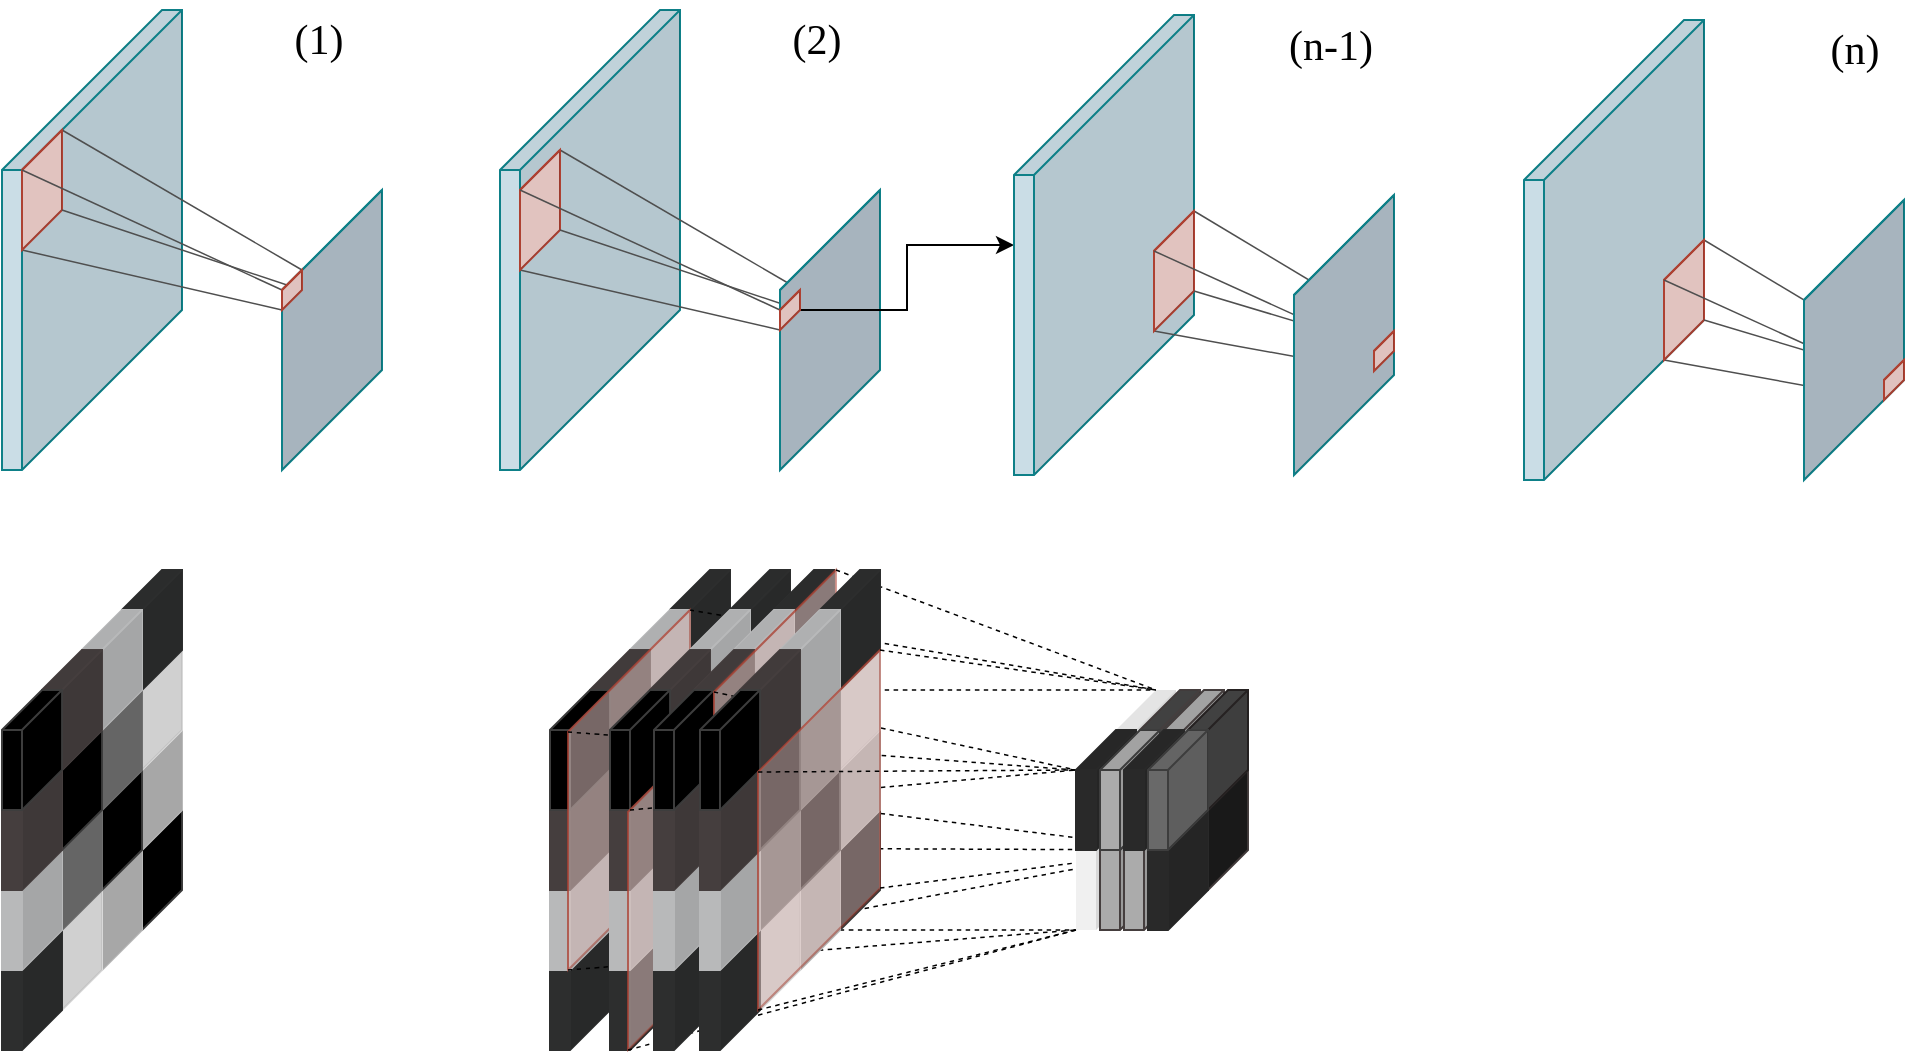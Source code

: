 <mxfile version="20.1.1" type="google"><diagram id="TeIe-ZOUuztSId3Aoops" name="Page-1"><mxGraphModel grid="1" page="1" gridSize="10" guides="1" tooltips="1" connect="1" arrows="1" fold="1" pageScale="1" pageWidth="827" pageHeight="1169" math="0" shadow="0"><root><mxCell id="0"/><mxCell id="1" parent="0"/><mxCell id="F-tYCMZzvVhsy3d8I-SL-1" value="z" style="shape=cube;whiteSpace=wrap;html=1;boundedLbl=1;backgroundOutline=1;darkOpacity=0.05;darkOpacity2=0.1;size=20;direction=east;flipH=1;fillColor=#000000;strokeColor=#3D3D3D;" vertex="1" parent="1"><mxGeometry x="130" y="490" width="30" height="60" as="geometry"/></mxCell><mxCell id="F-tYCMZzvVhsy3d8I-SL-2" value="z" style="shape=cube;whiteSpace=wrap;html=1;boundedLbl=1;backgroundOutline=1;darkOpacity=0.05;darkOpacity2=0.1;size=20;direction=east;flipH=1;fillColor=#BABABA;strokeColor=#BABABA;" vertex="1" parent="1"><mxGeometry x="130" y="450" width="30" height="60" as="geometry"/></mxCell><mxCell id="F-tYCMZzvVhsy3d8I-SL-3" value="" style="shape=cube;whiteSpace=wrap;html=1;boundedLbl=1;backgroundOutline=1;darkOpacity=0.05;darkOpacity2=0.1;size=20;direction=east;flipH=1;fillColor=#E8E8E8;strokeColor=#D9D9D9;" vertex="1" parent="1"><mxGeometry x="130" y="410" width="30" height="60" as="geometry"/></mxCell><mxCell id="F-tYCMZzvVhsy3d8I-SL-4" value="" style="shape=cube;whiteSpace=wrap;html=1;boundedLbl=1;backgroundOutline=1;darkOpacity=0.05;darkOpacity2=0.1;size=20;direction=east;flipH=1;fillColor=#2D2E2E;strokeColor=#2D2E2E;" vertex="1" parent="1"><mxGeometry x="130" y="370" width="30" height="60" as="geometry"/></mxCell><mxCell id="F-tYCMZzvVhsy3d8I-SL-5" value="z" style="shape=cube;whiteSpace=wrap;html=1;boundedLbl=1;backgroundOutline=1;darkOpacity=0.05;darkOpacity2=0.1;size=20;direction=east;flipH=1;fillColor=#BABABA;strokeColor=#BABABA;" vertex="1" parent="1"><mxGeometry x="110" y="510" width="30" height="60" as="geometry"/></mxCell><mxCell id="F-tYCMZzvVhsy3d8I-SL-6" value="z" style="shape=cube;whiteSpace=wrap;html=1;boundedLbl=1;backgroundOutline=1;darkOpacity=0.05;darkOpacity2=0.1;size=20;direction=east;flipH=1;fillColor=#E8E8E8;strokeColor=#D9D9D9;" vertex="1" parent="1"><mxGeometry x="90" y="530" width="30" height="60" as="geometry"/></mxCell><mxCell id="F-tYCMZzvVhsy3d8I-SL-7" value="" style="shape=cube;whiteSpace=wrap;html=1;boundedLbl=1;backgroundOutline=1;darkOpacity=0.05;darkOpacity2=0.1;size=20;direction=east;flipH=1;fillColor=#2D2E2E;strokeColor=#2D2E2E;" vertex="1" parent="1"><mxGeometry x="70" y="550" width="30" height="60" as="geometry"/></mxCell><mxCell id="F-tYCMZzvVhsy3d8I-SL-8" value="" style="shape=cube;whiteSpace=wrap;html=1;boundedLbl=1;backgroundOutline=1;darkOpacity=0.05;darkOpacity2=0.1;size=80;direction=east;flipH=1;fillColor=#CADDE6;strokeColor=#0E8088;" vertex="1" parent="1"><mxGeometry x="70" y="90" width="90" height="230" as="geometry"/></mxCell><mxCell id="F-tYCMZzvVhsy3d8I-SL-9" value="" style="endArrow=none;html=1;rounded=0;exitX=1;exitY=1;exitDx=0;exitDy=0;exitPerimeter=0;entryX=1;entryY=1;entryDx=0;entryDy=0;entryPerimeter=0;strokeColor=#4F4F4F;fillColor=#fad9d5;strokeWidth=0.75;" edge="1" parent="1" source="F-tYCMZzvVhsy3d8I-SL-11" target="F-tYCMZzvVhsy3d8I-SL-15"><mxGeometry width="50" height="50" relative="1" as="geometry"><mxPoint x="139" y="255" as="sourcePoint"/><mxPoint x="220" y="225" as="targetPoint"/></mxGeometry></mxCell><mxCell id="F-tYCMZzvVhsy3d8I-SL-10" value="" style="endArrow=none;html=1;rounded=0;exitX=0;exitY=0;exitDx=0;exitDy=0;exitPerimeter=0;strokeColor=#4F4F4F;fillColor=#fad9d5;entryX=0;entryY=0;entryDx=0;entryDy=0;entryPerimeter=0;strokeWidth=0.75;" edge="1" parent="1" source="F-tYCMZzvVhsy3d8I-SL-11" target="F-tYCMZzvVhsy3d8I-SL-15"><mxGeometry width="50" height="50" relative="1" as="geometry"><mxPoint x="159" y="185" as="sourcePoint"/><mxPoint x="420" y="320" as="targetPoint"/></mxGeometry></mxCell><mxCell id="F-tYCMZzvVhsy3d8I-SL-11" value="" style="shape=cube;whiteSpace=wrap;html=1;boundedLbl=1;backgroundOutline=1;darkOpacity=0.05;darkOpacity2=0.1;size=30;direction=east;flipH=1;fillColor=#fad9d5;strokeColor=#ae4132;" vertex="1" parent="1"><mxGeometry x="80" y="150" width="20" height="60" as="geometry"/></mxCell><mxCell id="F-tYCMZzvVhsy3d8I-SL-12" value="" style="endArrow=none;html=1;rounded=0;exitX=0;exitY=0;exitDx=20;exitDy=20;exitPerimeter=0;entryX=0;entryY=0;entryDx=10;entryDy=10;entryPerimeter=0;strokeColor=#4F4F4F;fillColor=#fad9d5;strokeWidth=0.75;" edge="1" parent="1" source="F-tYCMZzvVhsy3d8I-SL-11" target="F-tYCMZzvVhsy3d8I-SL-15"><mxGeometry width="50" height="50" relative="1" as="geometry"><mxPoint x="138.99" y="205.02" as="sourcePoint"/><mxPoint x="420" y="320" as="targetPoint"/></mxGeometry></mxCell><mxCell id="F-tYCMZzvVhsy3d8I-SL-13" value="" style="shape=cube;whiteSpace=wrap;html=1;boundedLbl=1;backgroundOutline=1;darkOpacity=0.05;darkOpacity2=0.1;size=90;direction=east;flipH=1;fillColor=#BAC8D3;strokeColor=#0E8088;" vertex="1" parent="1"><mxGeometry x="210" y="180" width="50" height="140" as="geometry"/></mxCell><mxCell id="F-tYCMZzvVhsy3d8I-SL-14" value="" style="endArrow=none;html=1;rounded=0;exitX=0;exitY=0;exitDx=0;exitDy=40;exitPerimeter=0;entryX=0;entryY=0;entryDx=0;entryDy=10;entryPerimeter=0;strokeColor=#4F4F4F;fillColor=#fad9d5;strokeWidth=0.75;" edge="1" parent="1" source="F-tYCMZzvVhsy3d8I-SL-11" target="F-tYCMZzvVhsy3d8I-SL-15"><mxGeometry width="50" height="50" relative="1" as="geometry"><mxPoint x="159" y="235" as="sourcePoint"/><mxPoint x="330" y="240" as="targetPoint"/></mxGeometry></mxCell><mxCell id="F-tYCMZzvVhsy3d8I-SL-15" value="" style="shape=cube;whiteSpace=wrap;html=1;boundedLbl=1;backgroundOutline=1;darkOpacity=0.05;darkOpacity2=0.1;size=30;direction=east;flipH=1;fillColor=#fad9d5;strokeColor=#ae4132;" vertex="1" parent="1"><mxGeometry x="210" y="220" width="10" height="20" as="geometry"/></mxCell><mxCell id="F-tYCMZzvVhsy3d8I-SL-16" value="" style="shape=cube;whiteSpace=wrap;html=1;boundedLbl=1;backgroundOutline=1;darkOpacity=0.05;darkOpacity2=0.1;size=80;direction=east;flipH=1;fillColor=#CADDE6;strokeColor=#0E8088;" vertex="1" parent="1"><mxGeometry x="319" y="90" width="90" height="230" as="geometry"/></mxCell><mxCell id="F-tYCMZzvVhsy3d8I-SL-17" value="" style="endArrow=none;html=1;rounded=0;exitX=1;exitY=1;exitDx=0;exitDy=0;exitPerimeter=0;entryX=1;entryY=1;entryDx=0;entryDy=0;entryPerimeter=0;strokeColor=#4F4F4F;fillColor=#fad9d5;strokeWidth=0.75;" edge="1" parent="1" source="F-tYCMZzvVhsy3d8I-SL-19" target="F-tYCMZzvVhsy3d8I-SL-24"><mxGeometry width="50" height="50" relative="1" as="geometry"><mxPoint x="388" y="255" as="sourcePoint"/><mxPoint x="469" y="225" as="targetPoint"/></mxGeometry></mxCell><mxCell id="F-tYCMZzvVhsy3d8I-SL-18" value="" style="endArrow=none;html=1;rounded=0;exitX=0;exitY=0;exitDx=0;exitDy=0;exitPerimeter=0;strokeColor=#4F4F4F;fillColor=#fad9d5;entryX=0;entryY=0;entryDx=0;entryDy=0;entryPerimeter=0;strokeWidth=0.75;" edge="1" parent="1" source="F-tYCMZzvVhsy3d8I-SL-19" target="F-tYCMZzvVhsy3d8I-SL-24"><mxGeometry width="50" height="50" relative="1" as="geometry"><mxPoint x="408" y="185" as="sourcePoint"/><mxPoint x="669" y="320" as="targetPoint"/></mxGeometry></mxCell><mxCell id="F-tYCMZzvVhsy3d8I-SL-19" value="" style="shape=cube;whiteSpace=wrap;html=1;boundedLbl=1;backgroundOutline=1;darkOpacity=0.05;darkOpacity2=0.1;size=30;direction=east;flipH=1;fillColor=#fad9d5;strokeColor=#ae4132;" vertex="1" parent="1"><mxGeometry x="329" y="160" width="20" height="60" as="geometry"/></mxCell><mxCell id="F-tYCMZzvVhsy3d8I-SL-20" value="" style="endArrow=none;html=1;rounded=0;exitX=0;exitY=0;exitDx=20;exitDy=20;exitPerimeter=0;entryX=0;entryY=0;entryDx=10;entryDy=10;entryPerimeter=0;strokeColor=#4F4F4F;fillColor=#fad9d5;strokeWidth=0.75;" edge="1" parent="1" source="F-tYCMZzvVhsy3d8I-SL-19" target="F-tYCMZzvVhsy3d8I-SL-24"><mxGeometry width="50" height="50" relative="1" as="geometry"><mxPoint x="387.99" y="205.02" as="sourcePoint"/><mxPoint x="669" y="320" as="targetPoint"/></mxGeometry></mxCell><mxCell id="F-tYCMZzvVhsy3d8I-SL-21" value="" style="endArrow=none;html=1;rounded=0;exitX=0;exitY=0;exitDx=0;exitDy=40;exitPerimeter=0;entryX=0;entryY=0;entryDx=0;entryDy=10;entryPerimeter=0;strokeColor=#4F4F4F;fillColor=#fad9d5;strokeWidth=0.75;" edge="1" parent="1" source="F-tYCMZzvVhsy3d8I-SL-19" target="F-tYCMZzvVhsy3d8I-SL-24"><mxGeometry width="50" height="50" relative="1" as="geometry"><mxPoint x="408" y="235" as="sourcePoint"/><mxPoint x="579" y="240" as="targetPoint"/></mxGeometry></mxCell><mxCell id="F-tYCMZzvVhsy3d8I-SL-22" value="" style="shape=cube;whiteSpace=wrap;html=1;boundedLbl=1;backgroundOutline=1;darkOpacity=0.05;darkOpacity2=0.1;size=90;direction=east;flipH=1;fillColor=#BAC8D3;strokeColor=#0E8088;" vertex="1" parent="1"><mxGeometry x="459" y="180" width="50" height="140" as="geometry"/></mxCell><mxCell id="F-tYCMZzvVhsy3d8I-SL-23" value="" style="edgeStyle=orthogonalEdgeStyle;rounded=0;orthogonalLoop=1;jettySize=auto;html=1;" edge="1" parent="1" source="F-tYCMZzvVhsy3d8I-SL-24" target="F-tYCMZzvVhsy3d8I-SL-25"><mxGeometry relative="1" as="geometry"/></mxCell><mxCell id="F-tYCMZzvVhsy3d8I-SL-24" value="" style="shape=cube;whiteSpace=wrap;html=1;boundedLbl=1;backgroundOutline=1;darkOpacity=0.05;darkOpacity2=0.1;size=30;direction=east;flipH=1;fillColor=#fad9d5;strokeColor=#ae4132;" vertex="1" parent="1"><mxGeometry x="459" y="230" width="10" height="20" as="geometry"/></mxCell><mxCell id="F-tYCMZzvVhsy3d8I-SL-25" value="" style="shape=cube;whiteSpace=wrap;html=1;boundedLbl=1;backgroundOutline=1;darkOpacity=0.05;darkOpacity2=0.1;size=80;direction=east;flipH=1;fillColor=#CADDE6;strokeColor=#0E8088;" vertex="1" parent="1"><mxGeometry x="576" y="92.5" width="90" height="230" as="geometry"/></mxCell><mxCell id="F-tYCMZzvVhsy3d8I-SL-26" value="" style="endArrow=none;html=1;rounded=0;exitX=1;exitY=1;exitDx=0;exitDy=0;exitPerimeter=0;entryX=1;entryY=1;entryDx=0;entryDy=0;entryPerimeter=0;strokeColor=#4F4F4F;fillColor=#fad9d5;strokeWidth=0.75;" edge="1" parent="1" source="F-tYCMZzvVhsy3d8I-SL-28" target="F-tYCMZzvVhsy3d8I-SL-32"><mxGeometry width="50" height="50" relative="1" as="geometry"><mxPoint x="645" y="257.5" as="sourcePoint"/><mxPoint x="726" y="227.5" as="targetPoint"/></mxGeometry></mxCell><mxCell id="F-tYCMZzvVhsy3d8I-SL-27" value="" style="endArrow=none;html=1;rounded=0;exitX=0;exitY=0;exitDx=0;exitDy=0;exitPerimeter=0;strokeColor=#4F4F4F;fillColor=#fad9d5;entryX=0;entryY=0;entryDx=0;entryDy=0;entryPerimeter=0;strokeWidth=0.75;" edge="1" parent="1" source="F-tYCMZzvVhsy3d8I-SL-28" target="F-tYCMZzvVhsy3d8I-SL-32"><mxGeometry width="50" height="50" relative="1" as="geometry"><mxPoint x="665" y="187.5" as="sourcePoint"/><mxPoint x="926" y="322.5" as="targetPoint"/></mxGeometry></mxCell><mxCell id="F-tYCMZzvVhsy3d8I-SL-28" value="" style="shape=cube;whiteSpace=wrap;html=1;boundedLbl=1;backgroundOutline=1;darkOpacity=0.05;darkOpacity2=0.1;size=30;direction=east;flipH=1;fillColor=#fad9d5;strokeColor=#ae4132;" vertex="1" parent="1"><mxGeometry x="646" y="190.5" width="20" height="60" as="geometry"/></mxCell><mxCell id="F-tYCMZzvVhsy3d8I-SL-29" value="" style="endArrow=none;html=1;rounded=0;exitX=0;exitY=0;exitDx=20;exitDy=20;exitPerimeter=0;entryX=0;entryY=0;entryDx=10;entryDy=10;entryPerimeter=0;strokeColor=#4F4F4F;fillColor=#fad9d5;strokeWidth=0.75;" edge="1" parent="1" source="F-tYCMZzvVhsy3d8I-SL-28" target="F-tYCMZzvVhsy3d8I-SL-32"><mxGeometry width="50" height="50" relative="1" as="geometry"><mxPoint x="644.99" y="207.52" as="sourcePoint"/><mxPoint x="926" y="322.5" as="targetPoint"/></mxGeometry></mxCell><mxCell id="F-tYCMZzvVhsy3d8I-SL-30" value="" style="endArrow=none;html=1;rounded=0;exitX=0;exitY=0;exitDx=0;exitDy=40;exitPerimeter=0;entryX=0;entryY=0;entryDx=0;entryDy=10;entryPerimeter=0;strokeColor=#4F4F4F;fillColor=#fad9d5;strokeWidth=0.75;" edge="1" parent="1" source="F-tYCMZzvVhsy3d8I-SL-28" target="F-tYCMZzvVhsy3d8I-SL-32"><mxGeometry width="50" height="50" relative="1" as="geometry"><mxPoint x="665" y="237.5" as="sourcePoint"/><mxPoint x="836" y="242.5" as="targetPoint"/></mxGeometry></mxCell><mxCell id="F-tYCMZzvVhsy3d8I-SL-31" value="" style="shape=cube;whiteSpace=wrap;html=1;boundedLbl=1;backgroundOutline=1;darkOpacity=0.05;darkOpacity2=0.1;size=90;direction=east;flipH=1;fillColor=#BAC8D3;strokeColor=#0E8088;" vertex="1" parent="1"><mxGeometry x="716" y="182.5" width="50" height="140" as="geometry"/></mxCell><mxCell id="F-tYCMZzvVhsy3d8I-SL-32" value="" style="shape=cube;whiteSpace=wrap;html=1;boundedLbl=1;backgroundOutline=1;darkOpacity=0.05;darkOpacity2=0.1;size=30;direction=east;flipH=1;fillColor=#fad9d5;strokeColor=#ae4132;" vertex="1" parent="1"><mxGeometry x="756" y="250.5" width="10" height="20" as="geometry"/></mxCell><mxCell id="F-tYCMZzvVhsy3d8I-SL-33" value="" style="shape=cube;whiteSpace=wrap;html=1;boundedLbl=1;backgroundOutline=1;darkOpacity=0.05;darkOpacity2=0.1;size=80;direction=east;flipH=1;fillColor=#CADDE6;strokeColor=#0E8088;" vertex="1" parent="1"><mxGeometry x="831" y="95" width="90" height="230" as="geometry"/></mxCell><mxCell id="F-tYCMZzvVhsy3d8I-SL-34" value="" style="endArrow=none;html=1;rounded=0;exitX=1;exitY=1;exitDx=0;exitDy=0;exitPerimeter=0;entryX=1;entryY=1;entryDx=0;entryDy=0;entryPerimeter=0;strokeColor=#4F4F4F;fillColor=#fad9d5;strokeWidth=0.75;" edge="1" parent="1" source="F-tYCMZzvVhsy3d8I-SL-36" target="F-tYCMZzvVhsy3d8I-SL-40"><mxGeometry width="50" height="50" relative="1" as="geometry"><mxPoint x="900" y="260" as="sourcePoint"/><mxPoint x="981" y="230" as="targetPoint"/></mxGeometry></mxCell><mxCell id="F-tYCMZzvVhsy3d8I-SL-35" value="" style="endArrow=none;html=1;rounded=0;exitX=0;exitY=0;exitDx=0;exitDy=0;exitPerimeter=0;strokeColor=#4F4F4F;fillColor=#fad9d5;entryX=0;entryY=0;entryDx=0;entryDy=0;entryPerimeter=0;strokeWidth=0.75;" edge="1" parent="1" source="F-tYCMZzvVhsy3d8I-SL-36" target="F-tYCMZzvVhsy3d8I-SL-40"><mxGeometry width="50" height="50" relative="1" as="geometry"><mxPoint x="920" y="190" as="sourcePoint"/><mxPoint x="1181" y="325" as="targetPoint"/></mxGeometry></mxCell><mxCell id="F-tYCMZzvVhsy3d8I-SL-36" value="" style="shape=cube;whiteSpace=wrap;html=1;boundedLbl=1;backgroundOutline=1;darkOpacity=0.05;darkOpacity2=0.1;size=30;direction=east;flipH=1;fillColor=#fad9d5;strokeColor=#ae4132;" vertex="1" parent="1"><mxGeometry x="901" y="205" width="20" height="60" as="geometry"/></mxCell><mxCell id="F-tYCMZzvVhsy3d8I-SL-37" value="" style="endArrow=none;html=1;rounded=0;exitX=0;exitY=0;exitDx=20;exitDy=20;exitPerimeter=0;entryX=0;entryY=0;entryDx=10;entryDy=10;entryPerimeter=0;strokeColor=#4F4F4F;fillColor=#fad9d5;strokeWidth=0.75;" edge="1" parent="1" source="F-tYCMZzvVhsy3d8I-SL-36" target="F-tYCMZzvVhsy3d8I-SL-40"><mxGeometry width="50" height="50" relative="1" as="geometry"><mxPoint x="899.99" y="210.02" as="sourcePoint"/><mxPoint x="1181" y="325" as="targetPoint"/></mxGeometry></mxCell><mxCell id="F-tYCMZzvVhsy3d8I-SL-38" value="" style="endArrow=none;html=1;rounded=0;exitX=0;exitY=0;exitDx=0;exitDy=40;exitPerimeter=0;entryX=0;entryY=0;entryDx=0;entryDy=10;entryPerimeter=0;strokeColor=#4F4F4F;fillColor=#fad9d5;strokeWidth=0.75;" edge="1" parent="1" source="F-tYCMZzvVhsy3d8I-SL-36" target="F-tYCMZzvVhsy3d8I-SL-40"><mxGeometry width="50" height="50" relative="1" as="geometry"><mxPoint x="920" y="240" as="sourcePoint"/><mxPoint x="1091" y="245" as="targetPoint"/></mxGeometry></mxCell><mxCell id="F-tYCMZzvVhsy3d8I-SL-39" value="" style="shape=cube;whiteSpace=wrap;html=1;boundedLbl=1;backgroundOutline=1;darkOpacity=0.05;darkOpacity2=0.1;size=90;direction=east;flipH=1;fillColor=#BAC8D3;strokeColor=#0E8088;" vertex="1" parent="1"><mxGeometry x="971" y="185" width="50" height="140" as="geometry"/></mxCell><mxCell id="F-tYCMZzvVhsy3d8I-SL-40" value="" style="shape=cube;whiteSpace=wrap;html=1;boundedLbl=1;backgroundOutline=1;darkOpacity=0.05;darkOpacity2=0.1;size=30;direction=east;flipH=1;fillColor=#fad9d5;strokeColor=#ae4132;" vertex="1" parent="1"><mxGeometry x="1011" y="265" width="10" height="20" as="geometry"/></mxCell><mxCell id="F-tYCMZzvVhsy3d8I-SL-41" value="(1)" style="text;html=1;align=center;verticalAlign=middle;resizable=0;points=[];autosize=1;strokeColor=none;fillColor=none;fontFamily=Times New Roman;fontSize=21;" vertex="1" parent="1"><mxGeometry x="203" y="85" width="50" height="40" as="geometry"/></mxCell><mxCell id="F-tYCMZzvVhsy3d8I-SL-42" value="(2)" style="text;html=1;align=center;verticalAlign=middle;resizable=0;points=[];autosize=1;strokeColor=none;fillColor=none;fontFamily=Times New Roman;fontSize=21;" vertex="1" parent="1"><mxGeometry x="452" y="85" width="50" height="40" as="geometry"/></mxCell><mxCell id="F-tYCMZzvVhsy3d8I-SL-43" value="(n-1)" style="text;html=1;align=center;verticalAlign=middle;resizable=0;points=[];autosize=1;strokeColor=none;fillColor=none;fontFamily=Times New Roman;fontSize=21;" vertex="1" parent="1"><mxGeometry x="699" y="87.5" width="70" height="40" as="geometry"/></mxCell><mxCell id="F-tYCMZzvVhsy3d8I-SL-44" value="(n)" style="text;html=1;align=center;verticalAlign=middle;resizable=0;points=[];autosize=1;strokeColor=none;fillColor=none;fontFamily=Times New Roman;fontSize=21;" vertex="1" parent="1"><mxGeometry x="971" y="90" width="50" height="40" as="geometry"/></mxCell><mxCell id="F-tYCMZzvVhsy3d8I-SL-45" value="z" style="shape=cube;whiteSpace=wrap;html=1;boundedLbl=1;backgroundOutline=1;darkOpacity=0.05;darkOpacity2=0.1;size=20;direction=east;flipH=1;fillColor=#000000;strokeColor=#3D3D3D;" vertex="1" parent="1"><mxGeometry x="110" y="470" width="30" height="60" as="geometry"/></mxCell><mxCell id="F-tYCMZzvVhsy3d8I-SL-46" value="z" style="shape=cube;whiteSpace=wrap;html=1;boundedLbl=1;backgroundOutline=1;darkOpacity=0.05;darkOpacity2=0.1;size=20;direction=east;flipH=1;fillColor=#707070;strokeColor=#707070;" vertex="1" parent="1"><mxGeometry x="90" y="490" width="30" height="60" as="geometry"/></mxCell><mxCell id="F-tYCMZzvVhsy3d8I-SL-47" value="" style="shape=cube;whiteSpace=wrap;html=1;boundedLbl=1;backgroundOutline=1;darkOpacity=0.05;darkOpacity2=0.1;size=20;direction=east;flipH=1;fillColor=#B8B9BA;strokeColor=#B8B9BA;" vertex="1" parent="1"><mxGeometry x="70" y="510" width="30" height="60" as="geometry"/></mxCell><mxCell id="F-tYCMZzvVhsy3d8I-SL-48" value="" style="shape=cube;whiteSpace=wrap;html=1;boundedLbl=1;backgroundOutline=1;darkOpacity=0.05;darkOpacity2=0.1;size=20;direction=east;flipH=1;fillColor=#707070;strokeColor=#707070;" vertex="1" parent="1"><mxGeometry x="110" y="430" width="30" height="60" as="geometry"/></mxCell><mxCell id="F-tYCMZzvVhsy3d8I-SL-49" value="" style="shape=cube;whiteSpace=wrap;html=1;boundedLbl=1;backgroundOutline=1;darkOpacity=0.05;darkOpacity2=0.1;size=20;direction=east;flipH=1;fillColor=#000000;strokeColor=#3D3D3D;" vertex="1" parent="1"><mxGeometry x="90" y="450" width="30" height="60" as="geometry"/></mxCell><mxCell id="F-tYCMZzvVhsy3d8I-SL-50" value="" style="shape=cube;whiteSpace=wrap;html=1;boundedLbl=1;backgroundOutline=1;darkOpacity=0.05;darkOpacity2=0.1;size=20;direction=east;flipH=1;fillColor=#453E3E;strokeColor=#453E3E;" vertex="1" parent="1"><mxGeometry x="70" y="470" width="30" height="60" as="geometry"/></mxCell><mxCell id="F-tYCMZzvVhsy3d8I-SL-51" value="" style="shape=cube;whiteSpace=wrap;html=1;boundedLbl=1;backgroundOutline=1;darkOpacity=0.05;darkOpacity2=0.1;size=20;direction=east;flipH=1;fillColor=#B8B9BA;strokeColor=#B8B9BA;" vertex="1" parent="1"><mxGeometry x="110" y="390" width="30" height="60" as="geometry"/></mxCell><mxCell id="F-tYCMZzvVhsy3d8I-SL-52" value="" style="shape=cube;whiteSpace=wrap;html=1;boundedLbl=1;backgroundOutline=1;darkOpacity=0.05;darkOpacity2=0.1;size=20;direction=east;flipH=1;fillColor=#453E3E;strokeColor=#453E3E;" vertex="1" parent="1"><mxGeometry x="90" y="410" width="30" height="60" as="geometry"/></mxCell><mxCell id="F-tYCMZzvVhsy3d8I-SL-53" value="" style="shape=cube;whiteSpace=wrap;html=1;boundedLbl=1;backgroundOutline=1;darkOpacity=0.05;darkOpacity2=0.1;size=20;direction=east;flipH=1;fillColor=#000000;strokeColor=#3D3D3D;" vertex="1" parent="1"><mxGeometry x="70" y="430" width="30" height="60" as="geometry"/></mxCell><mxCell id="F-tYCMZzvVhsy3d8I-SL-54" value="z" style="shape=cube;whiteSpace=wrap;html=1;boundedLbl=1;backgroundOutline=1;darkOpacity=0.05;darkOpacity2=0.1;size=20;direction=east;flipH=1;fillColor=#000000;strokeColor=#3D3D3D;" vertex="1" parent="1"><mxGeometry x="404" y="490" width="30" height="60" as="geometry"/></mxCell><mxCell id="F-tYCMZzvVhsy3d8I-SL-55" value="z" style="shape=cube;whiteSpace=wrap;html=1;boundedLbl=1;backgroundOutline=1;darkOpacity=0.05;darkOpacity2=0.1;size=20;direction=east;flipH=1;fillColor=#BABABA;strokeColor=#BABABA;" vertex="1" parent="1"><mxGeometry x="404" y="450" width="30" height="60" as="geometry"/></mxCell><mxCell id="F-tYCMZzvVhsy3d8I-SL-56" value="" style="shape=cube;whiteSpace=wrap;html=1;boundedLbl=1;backgroundOutline=1;darkOpacity=0.05;darkOpacity2=0.1;size=20;direction=east;flipH=1;fillColor=#E8E8E8;strokeColor=#D9D9D9;" vertex="1" parent="1"><mxGeometry x="404" y="410" width="30" height="60" as="geometry"/></mxCell><mxCell id="F-tYCMZzvVhsy3d8I-SL-57" value="" style="shape=cube;whiteSpace=wrap;html=1;boundedLbl=1;backgroundOutline=1;darkOpacity=0.05;darkOpacity2=0.1;size=20;direction=east;flipH=1;fillColor=#2D2E2E;strokeColor=#2D2E2E;" vertex="1" parent="1"><mxGeometry x="404" y="370" width="30" height="60" as="geometry"/></mxCell><mxCell id="F-tYCMZzvVhsy3d8I-SL-58" value="z" style="shape=cube;whiteSpace=wrap;html=1;boundedLbl=1;backgroundOutline=1;darkOpacity=0.05;darkOpacity2=0.1;size=20;direction=east;flipH=1;fillColor=#BABABA;strokeColor=#BABABA;" vertex="1" parent="1"><mxGeometry x="384" y="510" width="30" height="60" as="geometry"/></mxCell><mxCell id="F-tYCMZzvVhsy3d8I-SL-59" value="z" style="shape=cube;whiteSpace=wrap;html=1;boundedLbl=1;backgroundOutline=1;darkOpacity=0.05;darkOpacity2=0.1;size=20;direction=east;flipH=1;fillColor=#E8E8E8;strokeColor=#D9D9D9;" vertex="1" parent="1"><mxGeometry x="364" y="530" width="30" height="60" as="geometry"/></mxCell><mxCell id="F-tYCMZzvVhsy3d8I-SL-60" value="" style="shape=cube;whiteSpace=wrap;html=1;boundedLbl=1;backgroundOutline=1;darkOpacity=0.05;darkOpacity2=0.1;size=20;direction=east;flipH=1;fillColor=#2D2E2E;strokeColor=#2D2E2E;" vertex="1" parent="1"><mxGeometry x="344" y="550" width="30" height="60" as="geometry"/></mxCell><mxCell id="F-tYCMZzvVhsy3d8I-SL-61" value="z" style="shape=cube;whiteSpace=wrap;html=1;boundedLbl=1;backgroundOutline=1;darkOpacity=0.05;darkOpacity2=0.1;size=20;direction=east;flipH=1;fillColor=#000000;strokeColor=#3D3D3D;" vertex="1" parent="1"><mxGeometry x="384" y="470" width="30" height="60" as="geometry"/></mxCell><mxCell id="F-tYCMZzvVhsy3d8I-SL-62" value="z" style="shape=cube;whiteSpace=wrap;html=1;boundedLbl=1;backgroundOutline=1;darkOpacity=0.05;darkOpacity2=0.1;size=20;direction=east;flipH=1;fillColor=#707070;strokeColor=#707070;" vertex="1" parent="1"><mxGeometry x="364" y="490" width="30" height="60" as="geometry"/></mxCell><mxCell id="F-tYCMZzvVhsy3d8I-SL-63" value="" style="shape=cube;whiteSpace=wrap;html=1;boundedLbl=1;backgroundOutline=1;darkOpacity=0.05;darkOpacity2=0.1;size=20;direction=east;flipH=1;fillColor=#B8B9BA;strokeColor=#B8B9BA;" vertex="1" parent="1"><mxGeometry x="344" y="510" width="30" height="60" as="geometry"/></mxCell><mxCell id="F-tYCMZzvVhsy3d8I-SL-64" value="" style="shape=cube;whiteSpace=wrap;html=1;boundedLbl=1;backgroundOutline=1;darkOpacity=0.05;darkOpacity2=0.1;size=20;direction=east;flipH=1;fillColor=#707070;strokeColor=#707070;" vertex="1" parent="1"><mxGeometry x="384" y="430" width="30" height="60" as="geometry"/></mxCell><mxCell id="F-tYCMZzvVhsy3d8I-SL-65" value="" style="shape=cube;whiteSpace=wrap;html=1;boundedLbl=1;backgroundOutline=1;darkOpacity=0.05;darkOpacity2=0.1;size=20;direction=east;flipH=1;fillColor=#000000;strokeColor=#3D3D3D;" vertex="1" parent="1"><mxGeometry x="364" y="450" width="30" height="60" as="geometry"/></mxCell><mxCell id="F-tYCMZzvVhsy3d8I-SL-66" value="" style="shape=cube;whiteSpace=wrap;html=1;boundedLbl=1;backgroundOutline=1;darkOpacity=0.05;darkOpacity2=0.1;size=20;direction=east;flipH=1;fillColor=#453E3E;strokeColor=#453E3E;" vertex="1" parent="1"><mxGeometry x="344" y="470" width="30" height="60" as="geometry"/></mxCell><mxCell id="F-tYCMZzvVhsy3d8I-SL-67" value="" style="shape=cube;whiteSpace=wrap;html=1;boundedLbl=1;backgroundOutline=1;darkOpacity=0.05;darkOpacity2=0.1;size=20;direction=east;flipH=1;fillColor=#B8B9BA;strokeColor=#B8B9BA;" vertex="1" parent="1"><mxGeometry x="384" y="390" width="30" height="60" as="geometry"/></mxCell><mxCell id="F-tYCMZzvVhsy3d8I-SL-68" value="" style="shape=cube;whiteSpace=wrap;html=1;boundedLbl=1;backgroundOutline=1;darkOpacity=0.05;darkOpacity2=0.1;size=20;direction=east;flipH=1;fillColor=#453E3E;strokeColor=#453E3E;" vertex="1" parent="1"><mxGeometry x="364" y="410" width="30" height="60" as="geometry"/></mxCell><mxCell id="F-tYCMZzvVhsy3d8I-SL-69" value="" style="shape=cube;whiteSpace=wrap;html=1;boundedLbl=1;backgroundOutline=1;darkOpacity=0.05;darkOpacity2=0.1;size=20;direction=east;flipH=1;fillColor=#000000;strokeColor=#3D3D3D;" vertex="1" parent="1"><mxGeometry x="344" y="430" width="30" height="60" as="geometry"/></mxCell><mxCell id="F-tYCMZzvVhsy3d8I-SL-70" value="" style="shape=cube;whiteSpace=wrap;html=1;boundedLbl=1;backgroundOutline=1;darkOpacity=0.05;darkOpacity2=0.1;size=70;direction=east;flipH=1;fillColor=#fad9d5;strokeColor=#ae4132;opacity=50;" vertex="1" parent="1"><mxGeometry x="353" y="390" width="61" height="180" as="geometry"/></mxCell><mxCell id="F-tYCMZzvVhsy3d8I-SL-71" value="" style="endArrow=none;html=1;exitX=0;exitY=0;exitDx=61.0;exitDy=61.0;exitPerimeter=0;strokeColor=#000000;fillColor=#fad9d5;strokeWidth=0.75;entryX=0;entryY=0;entryDx=30;entryDy=20;entryPerimeter=0;jumpSize=1;startSize=10;curved=1;dashed=1;" edge="1" parent="1" source="F-tYCMZzvVhsy3d8I-SL-70" target="F-tYCMZzvVhsy3d8I-SL-147"><mxGeometry width="50" height="50" relative="1" as="geometry"><mxPoint x="385" y="221" as="sourcePoint"/><mxPoint x="617" y="240" as="targetPoint"/></mxGeometry></mxCell><mxCell id="F-tYCMZzvVhsy3d8I-SL-72" value="" style="endArrow=none;html=1;exitX=0;exitY=0;exitDx=0;exitDy=0;exitPerimeter=0;strokeColor=#000000;fillColor=#fad9d5;strokeWidth=0.75;entryX=0;entryY=0;entryDx=10;entryDy=0;entryPerimeter=0;jumpSize=1;startSize=10;curved=1;dashed=1;" edge="1" parent="1" source="F-tYCMZzvVhsy3d8I-SL-70" target="F-tYCMZzvVhsy3d8I-SL-75"><mxGeometry width="50" height="50" relative="1" as="geometry"><mxPoint x="363.0" y="461.0" as="sourcePoint"/><mxPoint x="617" y="480.0" as="targetPoint"/></mxGeometry></mxCell><mxCell id="F-tYCMZzvVhsy3d8I-SL-73" value="" style="endArrow=none;html=1;exitX=1;exitY=1;exitDx=0;exitDy=0;exitPerimeter=0;strokeColor=#000000;fillColor=#fad9d5;strokeWidth=0.75;entryX=1;entryY=1;entryDx=0;entryDy=0;entryPerimeter=0;jumpSize=1;startSize=10;curved=1;dashed=1;" edge="1" parent="1" source="F-tYCMZzvVhsy3d8I-SL-70" target="F-tYCMZzvVhsy3d8I-SL-146"><mxGeometry width="50" height="50" relative="1" as="geometry"><mxPoint x="363.0" y="461" as="sourcePoint"/><mxPoint x="617" y="480" as="targetPoint"/></mxGeometry></mxCell><mxCell id="F-tYCMZzvVhsy3d8I-SL-74" value="" style="shape=cube;whiteSpace=wrap;html=1;boundedLbl=1;backgroundOutline=1;darkOpacity=0.05;darkOpacity2=0.1;size=20;direction=east;flipH=1;fillColor=#ABABAB;strokeColor=#453E3E;" vertex="1" parent="1"><mxGeometry x="627" y="470" width="30" height="60" as="geometry"/></mxCell><mxCell id="F-tYCMZzvVhsy3d8I-SL-75" value="" style="shape=cube;whiteSpace=wrap;html=1;boundedLbl=1;backgroundOutline=1;darkOpacity=0.05;darkOpacity2=0.1;size=20;direction=east;flipH=1;fillColor=#F0F0F0;strokeColor=none;" vertex="1" parent="1"><mxGeometry x="627" y="430" width="30" height="60" as="geometry"/></mxCell><mxCell id="F-tYCMZzvVhsy3d8I-SL-76" value="" style="shape=cube;whiteSpace=wrap;html=1;boundedLbl=1;backgroundOutline=1;darkOpacity=0.05;darkOpacity2=0.1;size=20;direction=east;flipH=1;fillColor=#ABABAB;strokeColor=#453E3E;" vertex="1" parent="1"><mxGeometry x="639" y="470" width="30" height="60" as="geometry"/></mxCell><mxCell id="F-tYCMZzvVhsy3d8I-SL-77" value="" style="shape=cube;whiteSpace=wrap;html=1;boundedLbl=1;backgroundOutline=1;darkOpacity=0.05;darkOpacity2=0.1;size=20;direction=east;flipH=1;fillColor=#454545;strokeColor=#453E3E;" vertex="1" parent="1"><mxGeometry x="639" y="430" width="30" height="60" as="geometry"/></mxCell><mxCell id="F-tYCMZzvVhsy3d8I-SL-78" value="" style="shape=cube;whiteSpace=wrap;html=1;boundedLbl=1;backgroundOutline=1;darkOpacity=0.05;darkOpacity2=0.1;size=20;direction=east;flipH=1;fillColor=#ABABAB;strokeColor=#453E3E;" vertex="1" parent="1"><mxGeometry x="651" y="470" width="30" height="60" as="geometry"/></mxCell><mxCell id="F-tYCMZzvVhsy3d8I-SL-79" value="" style="shape=cube;whiteSpace=wrap;html=1;boundedLbl=1;backgroundOutline=1;darkOpacity=0.05;darkOpacity2=0.1;size=20;direction=east;flipH=1;fillColor=#ABABAB;strokeColor=#453E3E;" vertex="1" parent="1"><mxGeometry x="651" y="430" width="30" height="60" as="geometry"/></mxCell><mxCell id="F-tYCMZzvVhsy3d8I-SL-80" value="" style="shape=cube;whiteSpace=wrap;html=1;boundedLbl=1;backgroundOutline=1;darkOpacity=0.05;darkOpacity2=0.1;size=20;direction=east;flipH=1;fillColor=#1C1C1C;strokeColor=#453E3E;" vertex="1" parent="1"><mxGeometry x="663" y="470" width="30" height="60" as="geometry"/></mxCell><mxCell id="F-tYCMZzvVhsy3d8I-SL-81" value="" style="shape=cube;whiteSpace=wrap;html=1;boundedLbl=1;backgroundOutline=1;darkOpacity=0.05;darkOpacity2=0.1;size=20;direction=east;flipH=1;fillColor=#454545;strokeColor=#262222;" vertex="1" parent="1"><mxGeometry x="663" y="430" width="30" height="60" as="geometry"/></mxCell><mxCell id="F-tYCMZzvVhsy3d8I-SL-82" value="z" style="shape=cube;whiteSpace=wrap;html=1;boundedLbl=1;backgroundOutline=1;darkOpacity=0.05;darkOpacity2=0.1;size=20;direction=east;flipH=1;fillColor=#000000;strokeColor=#3D3D3D;" vertex="1" parent="1"><mxGeometry x="434" y="490" width="30" height="60" as="geometry"/></mxCell><mxCell id="F-tYCMZzvVhsy3d8I-SL-83" value="z" style="shape=cube;whiteSpace=wrap;html=1;boundedLbl=1;backgroundOutline=1;darkOpacity=0.05;darkOpacity2=0.1;size=20;direction=east;flipH=1;fillColor=#BABABA;strokeColor=#BABABA;" vertex="1" parent="1"><mxGeometry x="434" y="450" width="30" height="60" as="geometry"/></mxCell><mxCell id="F-tYCMZzvVhsy3d8I-SL-84" value="" style="shape=cube;whiteSpace=wrap;html=1;boundedLbl=1;backgroundOutline=1;darkOpacity=0.05;darkOpacity2=0.1;size=20;direction=east;flipH=1;fillColor=#E8E8E8;strokeColor=#D9D9D9;" vertex="1" parent="1"><mxGeometry x="434" y="410" width="30" height="60" as="geometry"/></mxCell><mxCell id="F-tYCMZzvVhsy3d8I-SL-85" value="" style="shape=cube;whiteSpace=wrap;html=1;boundedLbl=1;backgroundOutline=1;darkOpacity=0.05;darkOpacity2=0.1;size=20;direction=east;flipH=1;fillColor=#2D2E2E;strokeColor=#2D2E2E;" vertex="1" parent="1"><mxGeometry x="434" y="370" width="30" height="60" as="geometry"/></mxCell><mxCell id="F-tYCMZzvVhsy3d8I-SL-86" value="z" style="shape=cube;whiteSpace=wrap;html=1;boundedLbl=1;backgroundOutline=1;darkOpacity=0.05;darkOpacity2=0.1;size=20;direction=east;flipH=1;fillColor=#BABABA;strokeColor=#BABABA;" vertex="1" parent="1"><mxGeometry x="414" y="510" width="30" height="60" as="geometry"/></mxCell><mxCell id="F-tYCMZzvVhsy3d8I-SL-87" value="z" style="shape=cube;whiteSpace=wrap;html=1;boundedLbl=1;backgroundOutline=1;darkOpacity=0.05;darkOpacity2=0.1;size=20;direction=east;flipH=1;fillColor=#E8E8E8;strokeColor=#D9D9D9;" vertex="1" parent="1"><mxGeometry x="394" y="530" width="30" height="60" as="geometry"/></mxCell><mxCell id="F-tYCMZzvVhsy3d8I-SL-88" value="" style="shape=cube;whiteSpace=wrap;html=1;boundedLbl=1;backgroundOutline=1;darkOpacity=0.05;darkOpacity2=0.1;size=20;direction=east;flipH=1;fillColor=#2D2E2E;strokeColor=#2D2E2E;" vertex="1" parent="1"><mxGeometry x="374" y="550" width="30" height="60" as="geometry"/></mxCell><mxCell id="F-tYCMZzvVhsy3d8I-SL-89" value="z" style="shape=cube;whiteSpace=wrap;html=1;boundedLbl=1;backgroundOutline=1;darkOpacity=0.05;darkOpacity2=0.1;size=20;direction=east;flipH=1;fillColor=#000000;strokeColor=#3D3D3D;" vertex="1" parent="1"><mxGeometry x="414" y="470" width="30" height="60" as="geometry"/></mxCell><mxCell id="F-tYCMZzvVhsy3d8I-SL-90" value="z" style="shape=cube;whiteSpace=wrap;html=1;boundedLbl=1;backgroundOutline=1;darkOpacity=0.05;darkOpacity2=0.1;size=20;direction=east;flipH=1;fillColor=#707070;strokeColor=#707070;" vertex="1" parent="1"><mxGeometry x="394" y="490" width="30" height="60" as="geometry"/></mxCell><mxCell id="F-tYCMZzvVhsy3d8I-SL-91" value="" style="shape=cube;whiteSpace=wrap;html=1;boundedLbl=1;backgroundOutline=1;darkOpacity=0.05;darkOpacity2=0.1;size=20;direction=east;flipH=1;fillColor=#B8B9BA;strokeColor=#B8B9BA;" vertex="1" parent="1"><mxGeometry x="374" y="510" width="30" height="60" as="geometry"/></mxCell><mxCell id="F-tYCMZzvVhsy3d8I-SL-92" value="" style="shape=cube;whiteSpace=wrap;html=1;boundedLbl=1;backgroundOutline=1;darkOpacity=0.05;darkOpacity2=0.1;size=20;direction=east;flipH=1;fillColor=#707070;strokeColor=#707070;" vertex="1" parent="1"><mxGeometry x="414" y="430" width="30" height="60" as="geometry"/></mxCell><mxCell id="F-tYCMZzvVhsy3d8I-SL-93" value="" style="shape=cube;whiteSpace=wrap;html=1;boundedLbl=1;backgroundOutline=1;darkOpacity=0.05;darkOpacity2=0.1;size=20;direction=east;flipH=1;fillColor=#000000;strokeColor=#3D3D3D;" vertex="1" parent="1"><mxGeometry x="394" y="450" width="30" height="60" as="geometry"/></mxCell><mxCell id="F-tYCMZzvVhsy3d8I-SL-94" value="" style="shape=cube;whiteSpace=wrap;html=1;boundedLbl=1;backgroundOutline=1;darkOpacity=0.05;darkOpacity2=0.1;size=20;direction=east;flipH=1;fillColor=#453E3E;strokeColor=#453E3E;" vertex="1" parent="1"><mxGeometry x="374" y="470" width="30" height="60" as="geometry"/></mxCell><mxCell id="F-tYCMZzvVhsy3d8I-SL-95" value="" style="shape=cube;whiteSpace=wrap;html=1;boundedLbl=1;backgroundOutline=1;darkOpacity=0.05;darkOpacity2=0.1;size=20;direction=east;flipH=1;fillColor=#B8B9BA;strokeColor=#B8B9BA;" vertex="1" parent="1"><mxGeometry x="414" y="390" width="30" height="60" as="geometry"/></mxCell><mxCell id="F-tYCMZzvVhsy3d8I-SL-96" value="" style="shape=cube;whiteSpace=wrap;html=1;boundedLbl=1;backgroundOutline=1;darkOpacity=0.05;darkOpacity2=0.1;size=20;direction=east;flipH=1;fillColor=#453E3E;strokeColor=#453E3E;" vertex="1" parent="1"><mxGeometry x="394" y="410" width="30" height="60" as="geometry"/></mxCell><mxCell id="F-tYCMZzvVhsy3d8I-SL-97" value="" style="shape=cube;whiteSpace=wrap;html=1;boundedLbl=1;backgroundOutline=1;darkOpacity=0.05;darkOpacity2=0.1;size=20;direction=east;flipH=1;fillColor=#000000;strokeColor=#3D3D3D;" vertex="1" parent="1"><mxGeometry x="374" y="430" width="30" height="60" as="geometry"/></mxCell><mxCell id="F-tYCMZzvVhsy3d8I-SL-98" value="" style="shape=cube;whiteSpace=wrap;html=1;boundedLbl=1;backgroundOutline=1;darkOpacity=0.05;darkOpacity2=0.1;size=70;direction=east;flipH=1;fillColor=#fad9d5;strokeColor=#ae4132;opacity=50;" vertex="1" parent="1"><mxGeometry x="383" y="430" width="61" height="180" as="geometry"/></mxCell><mxCell id="F-tYCMZzvVhsy3d8I-SL-99" value="" style="endArrow=none;html=1;exitX=1;exitY=1;exitDx=0;exitDy=0;exitPerimeter=0;strokeColor=#000000;fillColor=#fad9d5;strokeWidth=0.75;entryX=1;entryY=1;entryDx=0;entryDy=0;entryPerimeter=0;jumpSize=1;startSize=10;curved=1;dashed=1;" edge="1" parent="1" source="F-tYCMZzvVhsy3d8I-SL-98" target="F-tYCMZzvVhsy3d8I-SL-146"><mxGeometry width="50" height="50" relative="1" as="geometry"><mxPoint x="363.0" y="580" as="sourcePoint"/><mxPoint x="617" y="560" as="targetPoint"/></mxGeometry></mxCell><mxCell id="F-tYCMZzvVhsy3d8I-SL-100" value="" style="endArrow=none;html=1;exitX=0;exitY=0;exitDx=20;exitDy=60;exitPerimeter=0;strokeColor=#000000;fillColor=#fad9d5;strokeWidth=0.75;jumpSize=1;startSize=10;curved=1;dashed=1;" edge="1" parent="1" source="F-tYCMZzvVhsy3d8I-SL-82"><mxGeometry width="50" height="50" relative="1" as="geometry"><mxPoint x="393.0" y="620" as="sourcePoint"/><mxPoint x="657" y="510" as="targetPoint"/></mxGeometry></mxCell><mxCell id="F-tYCMZzvVhsy3d8I-SL-101" value="" style="endArrow=none;html=1;exitX=0;exitY=0;exitDx=0;exitDy=119;exitPerimeter=0;strokeColor=#000000;fillColor=#fad9d5;strokeWidth=0.75;entryX=0;entryY=0;entryDx=0;entryDy=40;entryPerimeter=0;jumpSize=1;startSize=10;curved=1;dashed=1;" edge="1" parent="1" source="F-tYCMZzvVhsy3d8I-SL-70" target="F-tYCMZzvVhsy3d8I-SL-74"><mxGeometry width="50" height="50" relative="1" as="geometry"><mxPoint x="363.0" y="461" as="sourcePoint"/><mxPoint x="617" y="480" as="targetPoint"/></mxGeometry></mxCell><mxCell id="F-tYCMZzvVhsy3d8I-SL-102" value="" style="endArrow=none;html=1;exitX=0;exitY=0;exitDx=20;exitDy=60;exitPerimeter=0;strokeColor=#000000;fillColor=#fad9d5;strokeWidth=0.75;entryX=0;entryY=0;entryDx=30;entryDy=20;entryPerimeter=0;jumpSize=1;startSize=10;curved=1;dashed=1;" edge="1" parent="1" source="F-tYCMZzvVhsy3d8I-SL-97" target="F-tYCMZzvVhsy3d8I-SL-147"><mxGeometry width="50" height="50" relative="1" as="geometry"><mxPoint x="363.0" y="461" as="sourcePoint"/><mxPoint x="617.0" y="480" as="targetPoint"/></mxGeometry></mxCell><mxCell id="F-tYCMZzvVhsy3d8I-SL-103" value="" style="endArrow=none;html=1;exitX=0;exitY=0;exitDx=0;exitDy=0;exitPerimeter=0;strokeColor=#000000;fillColor=#fad9d5;strokeWidth=0.75;entryX=0;entryY=0;entryDx=10;entryDy=0;entryPerimeter=0;jumpSize=1;startSize=10;curved=1;dashed=1;" edge="1" parent="1" source="F-tYCMZzvVhsy3d8I-SL-98" target="F-tYCMZzvVhsy3d8I-SL-75"><mxGeometry width="50" height="50" relative="1" as="geometry"><mxPoint x="394" y="500" as="sourcePoint"/><mxPoint x="617" y="480" as="targetPoint"/></mxGeometry></mxCell><mxCell id="F-tYCMZzvVhsy3d8I-SL-104" value="z" style="shape=cube;whiteSpace=wrap;html=1;boundedLbl=1;backgroundOutline=1;darkOpacity=0.05;darkOpacity2=0.1;size=20;direction=east;flipH=1;fillColor=#000000;strokeColor=#3D3D3D;" vertex="1" parent="1"><mxGeometry x="456" y="490" width="30" height="60" as="geometry"/></mxCell><mxCell id="F-tYCMZzvVhsy3d8I-SL-105" value="z" style="shape=cube;whiteSpace=wrap;html=1;boundedLbl=1;backgroundOutline=1;darkOpacity=0.05;darkOpacity2=0.1;size=20;direction=east;flipH=1;fillColor=#BABABA;strokeColor=#BABABA;" vertex="1" parent="1"><mxGeometry x="456" y="450" width="30" height="60" as="geometry"/></mxCell><mxCell id="F-tYCMZzvVhsy3d8I-SL-106" value="" style="shape=cube;whiteSpace=wrap;html=1;boundedLbl=1;backgroundOutline=1;darkOpacity=0.05;darkOpacity2=0.1;size=20;direction=east;flipH=1;fillColor=#E8E8E8;strokeColor=#D9D9D9;" vertex="1" parent="1"><mxGeometry x="456" y="410" width="30" height="60" as="geometry"/></mxCell><mxCell id="F-tYCMZzvVhsy3d8I-SL-107" value="" style="shape=cube;whiteSpace=wrap;html=1;boundedLbl=1;backgroundOutline=1;darkOpacity=0.05;darkOpacity2=0.1;size=20;direction=east;flipH=1;fillColor=#2D2E2E;strokeColor=#2D2E2E;" vertex="1" parent="1"><mxGeometry x="456" y="370" width="30" height="60" as="geometry"/></mxCell><mxCell id="F-tYCMZzvVhsy3d8I-SL-108" value="z" style="shape=cube;whiteSpace=wrap;html=1;boundedLbl=1;backgroundOutline=1;darkOpacity=0.05;darkOpacity2=0.1;size=20;direction=east;flipH=1;fillColor=#BABABA;strokeColor=#BABABA;" vertex="1" parent="1"><mxGeometry x="436" y="510" width="30" height="60" as="geometry"/></mxCell><mxCell id="F-tYCMZzvVhsy3d8I-SL-109" value="z" style="shape=cube;whiteSpace=wrap;html=1;boundedLbl=1;backgroundOutline=1;darkOpacity=0.05;darkOpacity2=0.1;size=20;direction=east;flipH=1;fillColor=#E8E8E8;strokeColor=#D9D9D9;" vertex="1" parent="1"><mxGeometry x="416" y="530" width="30" height="60" as="geometry"/></mxCell><mxCell id="F-tYCMZzvVhsy3d8I-SL-110" value="" style="shape=cube;whiteSpace=wrap;html=1;boundedLbl=1;backgroundOutline=1;darkOpacity=0.05;darkOpacity2=0.1;size=20;direction=east;flipH=1;fillColor=#2D2E2E;strokeColor=#2D2E2E;" vertex="1" parent="1"><mxGeometry x="396" y="550" width="30" height="60" as="geometry"/></mxCell><mxCell id="F-tYCMZzvVhsy3d8I-SL-111" value="z" style="shape=cube;whiteSpace=wrap;html=1;boundedLbl=1;backgroundOutline=1;darkOpacity=0.05;darkOpacity2=0.1;size=20;direction=east;flipH=1;fillColor=#000000;strokeColor=#3D3D3D;" vertex="1" parent="1"><mxGeometry x="436" y="470" width="30" height="60" as="geometry"/></mxCell><mxCell id="F-tYCMZzvVhsy3d8I-SL-112" value="z" style="shape=cube;whiteSpace=wrap;html=1;boundedLbl=1;backgroundOutline=1;darkOpacity=0.05;darkOpacity2=0.1;size=20;direction=east;flipH=1;fillColor=#707070;strokeColor=#707070;" vertex="1" parent="1"><mxGeometry x="416" y="490" width="30" height="60" as="geometry"/></mxCell><mxCell id="F-tYCMZzvVhsy3d8I-SL-113" value="" style="shape=cube;whiteSpace=wrap;html=1;boundedLbl=1;backgroundOutline=1;darkOpacity=0.05;darkOpacity2=0.1;size=20;direction=east;flipH=1;fillColor=#B8B9BA;strokeColor=#B8B9BA;" vertex="1" parent="1"><mxGeometry x="396" y="510" width="30" height="60" as="geometry"/></mxCell><mxCell id="F-tYCMZzvVhsy3d8I-SL-114" value="" style="shape=cube;whiteSpace=wrap;html=1;boundedLbl=1;backgroundOutline=1;darkOpacity=0.05;darkOpacity2=0.1;size=20;direction=east;flipH=1;fillColor=#707070;strokeColor=#707070;" vertex="1" parent="1"><mxGeometry x="436" y="430" width="30" height="60" as="geometry"/></mxCell><mxCell id="F-tYCMZzvVhsy3d8I-SL-115" value="" style="shape=cube;whiteSpace=wrap;html=1;boundedLbl=1;backgroundOutline=1;darkOpacity=0.05;darkOpacity2=0.1;size=20;direction=east;flipH=1;fillColor=#000000;strokeColor=#3D3D3D;" vertex="1" parent="1"><mxGeometry x="416" y="450" width="30" height="60" as="geometry"/></mxCell><mxCell id="F-tYCMZzvVhsy3d8I-SL-116" value="" style="shape=cube;whiteSpace=wrap;html=1;boundedLbl=1;backgroundOutline=1;darkOpacity=0.05;darkOpacity2=0.1;size=20;direction=east;flipH=1;fillColor=#453E3E;strokeColor=#453E3E;" vertex="1" parent="1"><mxGeometry x="396" y="470" width="30" height="60" as="geometry"/></mxCell><mxCell id="F-tYCMZzvVhsy3d8I-SL-117" value="" style="shape=cube;whiteSpace=wrap;html=1;boundedLbl=1;backgroundOutline=1;darkOpacity=0.05;darkOpacity2=0.1;size=20;direction=east;flipH=1;fillColor=#B8B9BA;strokeColor=#B8B9BA;" vertex="1" parent="1"><mxGeometry x="436" y="390" width="30" height="60" as="geometry"/></mxCell><mxCell id="F-tYCMZzvVhsy3d8I-SL-118" value="" style="shape=cube;whiteSpace=wrap;html=1;boundedLbl=1;backgroundOutline=1;darkOpacity=0.05;darkOpacity2=0.1;size=20;direction=east;flipH=1;fillColor=#453E3E;strokeColor=#453E3E;" vertex="1" parent="1"><mxGeometry x="416" y="410" width="30" height="60" as="geometry"/></mxCell><mxCell id="F-tYCMZzvVhsy3d8I-SL-119" value="" style="shape=cube;whiteSpace=wrap;html=1;boundedLbl=1;backgroundOutline=1;darkOpacity=0.05;darkOpacity2=0.1;size=20;direction=east;flipH=1;fillColor=#000000;strokeColor=#3D3D3D;" vertex="1" parent="1"><mxGeometry x="396" y="430" width="30" height="60" as="geometry"/></mxCell><mxCell id="F-tYCMZzvVhsy3d8I-SL-120" value="" style="shape=cube;whiteSpace=wrap;html=1;boundedLbl=1;backgroundOutline=1;darkOpacity=0.05;darkOpacity2=0.1;size=70;direction=east;flipH=1;fillColor=#fad9d5;strokeColor=#ae4132;opacity=50;" vertex="1" parent="1"><mxGeometry x="426" y="370" width="61" height="180" as="geometry"/></mxCell><mxCell id="F-tYCMZzvVhsy3d8I-SL-121" value="" style="endArrow=none;html=1;exitX=1;exitY=1;exitDx=0;exitDy=0;exitPerimeter=0;strokeColor=#000000;fillColor=#fad9d5;strokeWidth=0.75;entryX=1;entryY=1;entryDx=0;entryDy=0;entryPerimeter=0;jumpSize=1;startSize=10;curved=1;dashed=1;" edge="1" parent="1" source="F-tYCMZzvVhsy3d8I-SL-120" target="F-tYCMZzvVhsy3d8I-SL-146"><mxGeometry width="50" height="50" relative="1" as="geometry"><mxPoint x="393.0" y="620" as="sourcePoint"/><mxPoint x="617" y="560" as="targetPoint"/></mxGeometry></mxCell><mxCell id="F-tYCMZzvVhsy3d8I-SL-122" value="" style="endArrow=none;html=1;exitX=0;exitY=0;exitDx=0;exitDy=119;exitPerimeter=0;strokeColor=#000000;fillColor=#fad9d5;strokeWidth=0.75;jumpSize=1;startSize=10;curved=1;dashed=1;" edge="1" parent="1" source="F-tYCMZzvVhsy3d8I-SL-120"><mxGeometry width="50" height="50" relative="1" as="geometry"><mxPoint x="436.0" y="560" as="sourcePoint"/><mxPoint x="657" y="510" as="targetPoint"/></mxGeometry></mxCell><mxCell id="F-tYCMZzvVhsy3d8I-SL-123" value="" style="endArrow=none;html=1;exitX=0;exitY=0;exitDx=61;exitDy=61;exitPerimeter=0;strokeColor=#000000;fillColor=#fad9d5;strokeWidth=0.75;jumpSize=1;startSize=10;curved=1;dashed=1;entryX=0;entryY=0;entryDx=30;entryDy=20;entryPerimeter=0;" edge="1" parent="1" source="F-tYCMZzvVhsy3d8I-SL-120" target="F-tYCMZzvVhsy3d8I-SL-147"><mxGeometry width="50" height="50" relative="1" as="geometry"><mxPoint x="497.0" y="499" as="sourcePoint"/><mxPoint x="667" y="520" as="targetPoint"/></mxGeometry></mxCell><mxCell id="F-tYCMZzvVhsy3d8I-SL-124" value="" style="endArrow=none;html=1;exitX=0;exitY=0;exitDx=0;exitDy=0;exitPerimeter=0;strokeColor=#000000;fillColor=#fad9d5;strokeWidth=0.75;jumpSize=1;startSize=10;curved=1;dashed=1;entryX=0;entryY=0;entryDx=10;entryDy=0;entryPerimeter=0;" edge="1" parent="1" source="F-tYCMZzvVhsy3d8I-SL-120" target="F-tYCMZzvVhsy3d8I-SL-75"><mxGeometry width="50" height="50" relative="1" as="geometry"><mxPoint x="436.0" y="441" as="sourcePoint"/><mxPoint x="617" y="480" as="targetPoint"/></mxGeometry></mxCell><mxCell id="F-tYCMZzvVhsy3d8I-SL-125" value="z" style="shape=cube;whiteSpace=wrap;html=1;boundedLbl=1;backgroundOutline=1;darkOpacity=0.05;darkOpacity2=0.1;size=20;direction=east;flipH=1;fillColor=#000000;strokeColor=#3D3D3D;" vertex="1" parent="1"><mxGeometry x="479" y="490" width="30" height="60" as="geometry"/></mxCell><mxCell id="F-tYCMZzvVhsy3d8I-SL-126" value="z" style="shape=cube;whiteSpace=wrap;html=1;boundedLbl=1;backgroundOutline=1;darkOpacity=0.05;darkOpacity2=0.1;size=20;direction=east;flipH=1;fillColor=#BABABA;strokeColor=#BABABA;" vertex="1" parent="1"><mxGeometry x="479" y="450" width="30" height="60" as="geometry"/></mxCell><mxCell id="F-tYCMZzvVhsy3d8I-SL-127" value="" style="shape=cube;whiteSpace=wrap;html=1;boundedLbl=1;backgroundOutline=1;darkOpacity=0.05;darkOpacity2=0.1;size=20;direction=east;flipH=1;fillColor=#E8E8E8;strokeColor=#D9D9D9;" vertex="1" parent="1"><mxGeometry x="479" y="410" width="30" height="60" as="geometry"/></mxCell><mxCell id="F-tYCMZzvVhsy3d8I-SL-128" value="" style="shape=cube;whiteSpace=wrap;html=1;boundedLbl=1;backgroundOutline=1;darkOpacity=0.05;darkOpacity2=0.1;size=20;direction=east;flipH=1;fillColor=#2D2E2E;strokeColor=#2D2E2E;" vertex="1" parent="1"><mxGeometry x="479" y="370" width="30" height="60" as="geometry"/></mxCell><mxCell id="F-tYCMZzvVhsy3d8I-SL-129" value="z" style="shape=cube;whiteSpace=wrap;html=1;boundedLbl=1;backgroundOutline=1;darkOpacity=0.05;darkOpacity2=0.1;size=20;direction=east;flipH=1;fillColor=#BABABA;strokeColor=#BABABA;" vertex="1" parent="1"><mxGeometry x="459" y="510" width="30" height="60" as="geometry"/></mxCell><mxCell id="F-tYCMZzvVhsy3d8I-SL-130" value="z" style="shape=cube;whiteSpace=wrap;html=1;boundedLbl=1;backgroundOutline=1;darkOpacity=0.05;darkOpacity2=0.1;size=20;direction=east;flipH=1;fillColor=#E8E8E8;strokeColor=#D9D9D9;" vertex="1" parent="1"><mxGeometry x="439" y="530" width="30" height="60" as="geometry"/></mxCell><mxCell id="F-tYCMZzvVhsy3d8I-SL-131" value="" style="shape=cube;whiteSpace=wrap;html=1;boundedLbl=1;backgroundOutline=1;darkOpacity=0.05;darkOpacity2=0.1;size=20;direction=east;flipH=1;fillColor=#2D2E2E;strokeColor=#2D2E2E;" vertex="1" parent="1"><mxGeometry x="419" y="550" width="30" height="60" as="geometry"/></mxCell><mxCell id="F-tYCMZzvVhsy3d8I-SL-132" value="z" style="shape=cube;whiteSpace=wrap;html=1;boundedLbl=1;backgroundOutline=1;darkOpacity=0.05;darkOpacity2=0.1;size=20;direction=east;flipH=1;fillColor=#000000;strokeColor=#3D3D3D;" vertex="1" parent="1"><mxGeometry x="459" y="470" width="30" height="60" as="geometry"/></mxCell><mxCell id="F-tYCMZzvVhsy3d8I-SL-133" value="z" style="shape=cube;whiteSpace=wrap;html=1;boundedLbl=1;backgroundOutline=1;darkOpacity=0.05;darkOpacity2=0.1;size=20;direction=east;flipH=1;fillColor=#707070;strokeColor=#707070;" vertex="1" parent="1"><mxGeometry x="439" y="490" width="30" height="60" as="geometry"/></mxCell><mxCell id="F-tYCMZzvVhsy3d8I-SL-134" value="" style="shape=cube;whiteSpace=wrap;html=1;boundedLbl=1;backgroundOutline=1;darkOpacity=0.05;darkOpacity2=0.1;size=20;direction=east;flipH=1;fillColor=#B8B9BA;strokeColor=#B8B9BA;" vertex="1" parent="1"><mxGeometry x="419" y="510" width="30" height="60" as="geometry"/></mxCell><mxCell id="F-tYCMZzvVhsy3d8I-SL-135" value="" style="shape=cube;whiteSpace=wrap;html=1;boundedLbl=1;backgroundOutline=1;darkOpacity=0.05;darkOpacity2=0.1;size=20;direction=east;flipH=1;fillColor=#707070;strokeColor=#707070;" vertex="1" parent="1"><mxGeometry x="459" y="430" width="30" height="60" as="geometry"/></mxCell><mxCell id="F-tYCMZzvVhsy3d8I-SL-136" value="" style="shape=cube;whiteSpace=wrap;html=1;boundedLbl=1;backgroundOutline=1;darkOpacity=0.05;darkOpacity2=0.1;size=20;direction=east;flipH=1;fillColor=#000000;strokeColor=#3D3D3D;" vertex="1" parent="1"><mxGeometry x="439" y="450" width="30" height="60" as="geometry"/></mxCell><mxCell id="F-tYCMZzvVhsy3d8I-SL-137" value="" style="shape=cube;whiteSpace=wrap;html=1;boundedLbl=1;backgroundOutline=1;darkOpacity=0.05;darkOpacity2=0.1;size=20;direction=east;flipH=1;fillColor=#453E3E;strokeColor=#453E3E;" vertex="1" parent="1"><mxGeometry x="419" y="470" width="30" height="60" as="geometry"/></mxCell><mxCell id="F-tYCMZzvVhsy3d8I-SL-138" value="" style="shape=cube;whiteSpace=wrap;html=1;boundedLbl=1;backgroundOutline=1;darkOpacity=0.05;darkOpacity2=0.1;size=20;direction=east;flipH=1;fillColor=#B8B9BA;strokeColor=#B8B9BA;" vertex="1" parent="1"><mxGeometry x="459" y="390" width="30" height="60" as="geometry"/></mxCell><mxCell id="F-tYCMZzvVhsy3d8I-SL-139" value="" style="shape=cube;whiteSpace=wrap;html=1;boundedLbl=1;backgroundOutline=1;darkOpacity=0.05;darkOpacity2=0.1;size=20;direction=east;flipH=1;fillColor=#453E3E;strokeColor=#453E3E;" vertex="1" parent="1"><mxGeometry x="439" y="410" width="30" height="60" as="geometry"/></mxCell><mxCell id="F-tYCMZzvVhsy3d8I-SL-140" value="" style="shape=cube;whiteSpace=wrap;html=1;boundedLbl=1;backgroundOutline=1;darkOpacity=0.05;darkOpacity2=0.1;size=20;direction=east;flipH=1;fillColor=#000000;strokeColor=#3D3D3D;" vertex="1" parent="1"><mxGeometry x="419" y="430" width="30" height="60" as="geometry"/></mxCell><mxCell id="F-tYCMZzvVhsy3d8I-SL-141" value="" style="shape=cube;whiteSpace=wrap;html=1;boundedLbl=1;backgroundOutline=1;darkOpacity=0.05;darkOpacity2=0.1;size=70;direction=east;flipH=1;fillColor=#fad9d5;strokeColor=#ae4132;opacity=50;" vertex="1" parent="1"><mxGeometry x="448" y="410" width="61" height="180" as="geometry"/></mxCell><mxCell id="F-tYCMZzvVhsy3d8I-SL-142" value="" style="endArrow=none;html=1;exitX=1;exitY=1;exitDx=0;exitDy=0;exitPerimeter=0;strokeColor=#000000;fillColor=#fad9d5;strokeWidth=0.75;entryX=1;entryY=1;entryDx=0;entryDy=0;entryPerimeter=0;jumpSize=1;startSize=10;curved=1;dashed=1;" edge="1" parent="1" source="F-tYCMZzvVhsy3d8I-SL-141" target="F-tYCMZzvVhsy3d8I-SL-146"><mxGeometry width="50" height="50" relative="1" as="geometry"><mxPoint x="393.0" y="620" as="sourcePoint"/><mxPoint x="617" y="560" as="targetPoint"/></mxGeometry></mxCell><mxCell id="F-tYCMZzvVhsy3d8I-SL-143" value="" style="endArrow=none;html=1;exitX=0;exitY=0;exitDx=61;exitDy=61;exitPerimeter=0;strokeColor=#000000;fillColor=#fad9d5;strokeWidth=0.75;entryX=0;entryY=0;entryDx=30;entryDy=20;entryPerimeter=0;jumpSize=1;startSize=10;curved=1;dashed=1;" edge="1" parent="1" source="F-tYCMZzvVhsy3d8I-SL-141" target="F-tYCMZzvVhsy3d8I-SL-147"><mxGeometry width="50" height="50" relative="1" as="geometry"><mxPoint x="363.0" y="580" as="sourcePoint"/><mxPoint x="617" y="560" as="targetPoint"/></mxGeometry></mxCell><mxCell id="F-tYCMZzvVhsy3d8I-SL-144" value="" style="endArrow=none;html=1;exitX=0;exitY=0;exitDx=0;exitDy=0;exitPerimeter=0;strokeColor=#000000;fillColor=#fad9d5;strokeWidth=0.75;entryX=0;entryY=0;entryDx=10;entryDy=0;entryPerimeter=0;jumpSize=1;startSize=10;curved=1;dashed=1;" edge="1" parent="1" source="F-tYCMZzvVhsy3d8I-SL-141" target="F-tYCMZzvVhsy3d8I-SL-75"><mxGeometry width="50" height="50" relative="1" as="geometry"><mxPoint x="458.0" y="481" as="sourcePoint"/><mxPoint x="617" y="480" as="targetPoint"/></mxGeometry></mxCell><mxCell id="F-tYCMZzvVhsy3d8I-SL-145" value="" style="endArrow=none;html=1;exitX=0;exitY=0;exitDx=0;exitDy=119;exitPerimeter=0;strokeColor=#000000;fillColor=#fad9d5;strokeWidth=0.75;jumpSize=1;startSize=10;curved=1;dashed=1;" edge="1" parent="1" source="F-tYCMZzvVhsy3d8I-SL-141"><mxGeometry width="50" height="50" relative="1" as="geometry"><mxPoint x="519.0" y="420" as="sourcePoint"/><mxPoint x="657" y="510" as="targetPoint"/></mxGeometry></mxCell><mxCell id="F-tYCMZzvVhsy3d8I-SL-146" value="" style="shape=cube;whiteSpace=wrap;html=1;boundedLbl=1;backgroundOutline=1;darkOpacity=0.05;darkOpacity2=0.1;size=20;direction=east;flipH=1;fillColor=#F0F0F0;strokeColor=none;" vertex="1" parent="1"><mxGeometry x="607" y="490" width="30" height="60" as="geometry"/></mxCell><mxCell id="F-tYCMZzvVhsy3d8I-SL-147" value="" style="shape=cube;whiteSpace=wrap;html=1;boundedLbl=1;backgroundOutline=1;darkOpacity=0.05;darkOpacity2=0.1;size=20;direction=east;flipH=1;fillColor=#292929;strokeColor=#292929;" vertex="1" parent="1"><mxGeometry x="607" y="450" width="30" height="60" as="geometry"/></mxCell><mxCell id="F-tYCMZzvVhsy3d8I-SL-148" value="" style="shape=cube;whiteSpace=wrap;html=1;boundedLbl=1;backgroundOutline=1;darkOpacity=0.05;darkOpacity2=0.1;size=20;direction=east;flipH=1;fillColor=#ABABAB;strokeColor=#453E3E;" vertex="1" parent="1"><mxGeometry x="619" y="490" width="30" height="60" as="geometry"/></mxCell><mxCell id="F-tYCMZzvVhsy3d8I-SL-149" value="" style="shape=cube;whiteSpace=wrap;html=1;boundedLbl=1;backgroundOutline=1;darkOpacity=0.05;darkOpacity2=0.1;size=20;direction=east;flipH=1;fillColor=#ABABAB;strokeColor=#3D3D3D;" vertex="1" parent="1"><mxGeometry x="619" y="450" width="30" height="60" as="geometry"/></mxCell><mxCell id="F-tYCMZzvVhsy3d8I-SL-150" value="" style="shape=cube;whiteSpace=wrap;html=1;boundedLbl=1;backgroundOutline=1;darkOpacity=0.05;darkOpacity2=0.1;size=20;direction=east;flipH=1;fillColor=#ABABAB;strokeColor=#453E3E;" vertex="1" parent="1"><mxGeometry x="631" y="490" width="30" height="60" as="geometry"/></mxCell><mxCell id="F-tYCMZzvVhsy3d8I-SL-151" value="" style="shape=cube;whiteSpace=wrap;html=1;boundedLbl=1;backgroundOutline=1;darkOpacity=0.05;darkOpacity2=0.1;size=20;direction=east;flipH=1;fillColor=#292929;strokeColor=#292929;" vertex="1" parent="1"><mxGeometry x="631" y="450" width="30" height="60" as="geometry"/></mxCell><mxCell id="F-tYCMZzvVhsy3d8I-SL-152" value="" style="shape=cube;whiteSpace=wrap;html=1;boundedLbl=1;backgroundOutline=1;darkOpacity=0.05;darkOpacity2=0.1;size=20;direction=east;flipH=1;fillColor=#292929;strokeColor=#292929;" vertex="1" parent="1"><mxGeometry x="643" y="490" width="30" height="60" as="geometry"/></mxCell><mxCell id="F-tYCMZzvVhsy3d8I-SL-153" value="" style="shape=cube;whiteSpace=wrap;html=1;boundedLbl=1;backgroundOutline=1;darkOpacity=0.05;darkOpacity2=0.1;size=20;direction=east;flipH=1;fillColor=#696969;strokeColor=#3D3D3D;" vertex="1" parent="1"><mxGeometry x="643" y="450" width="30" height="60" as="geometry"/></mxCell></root></mxGraphModel></diagram></mxfile>